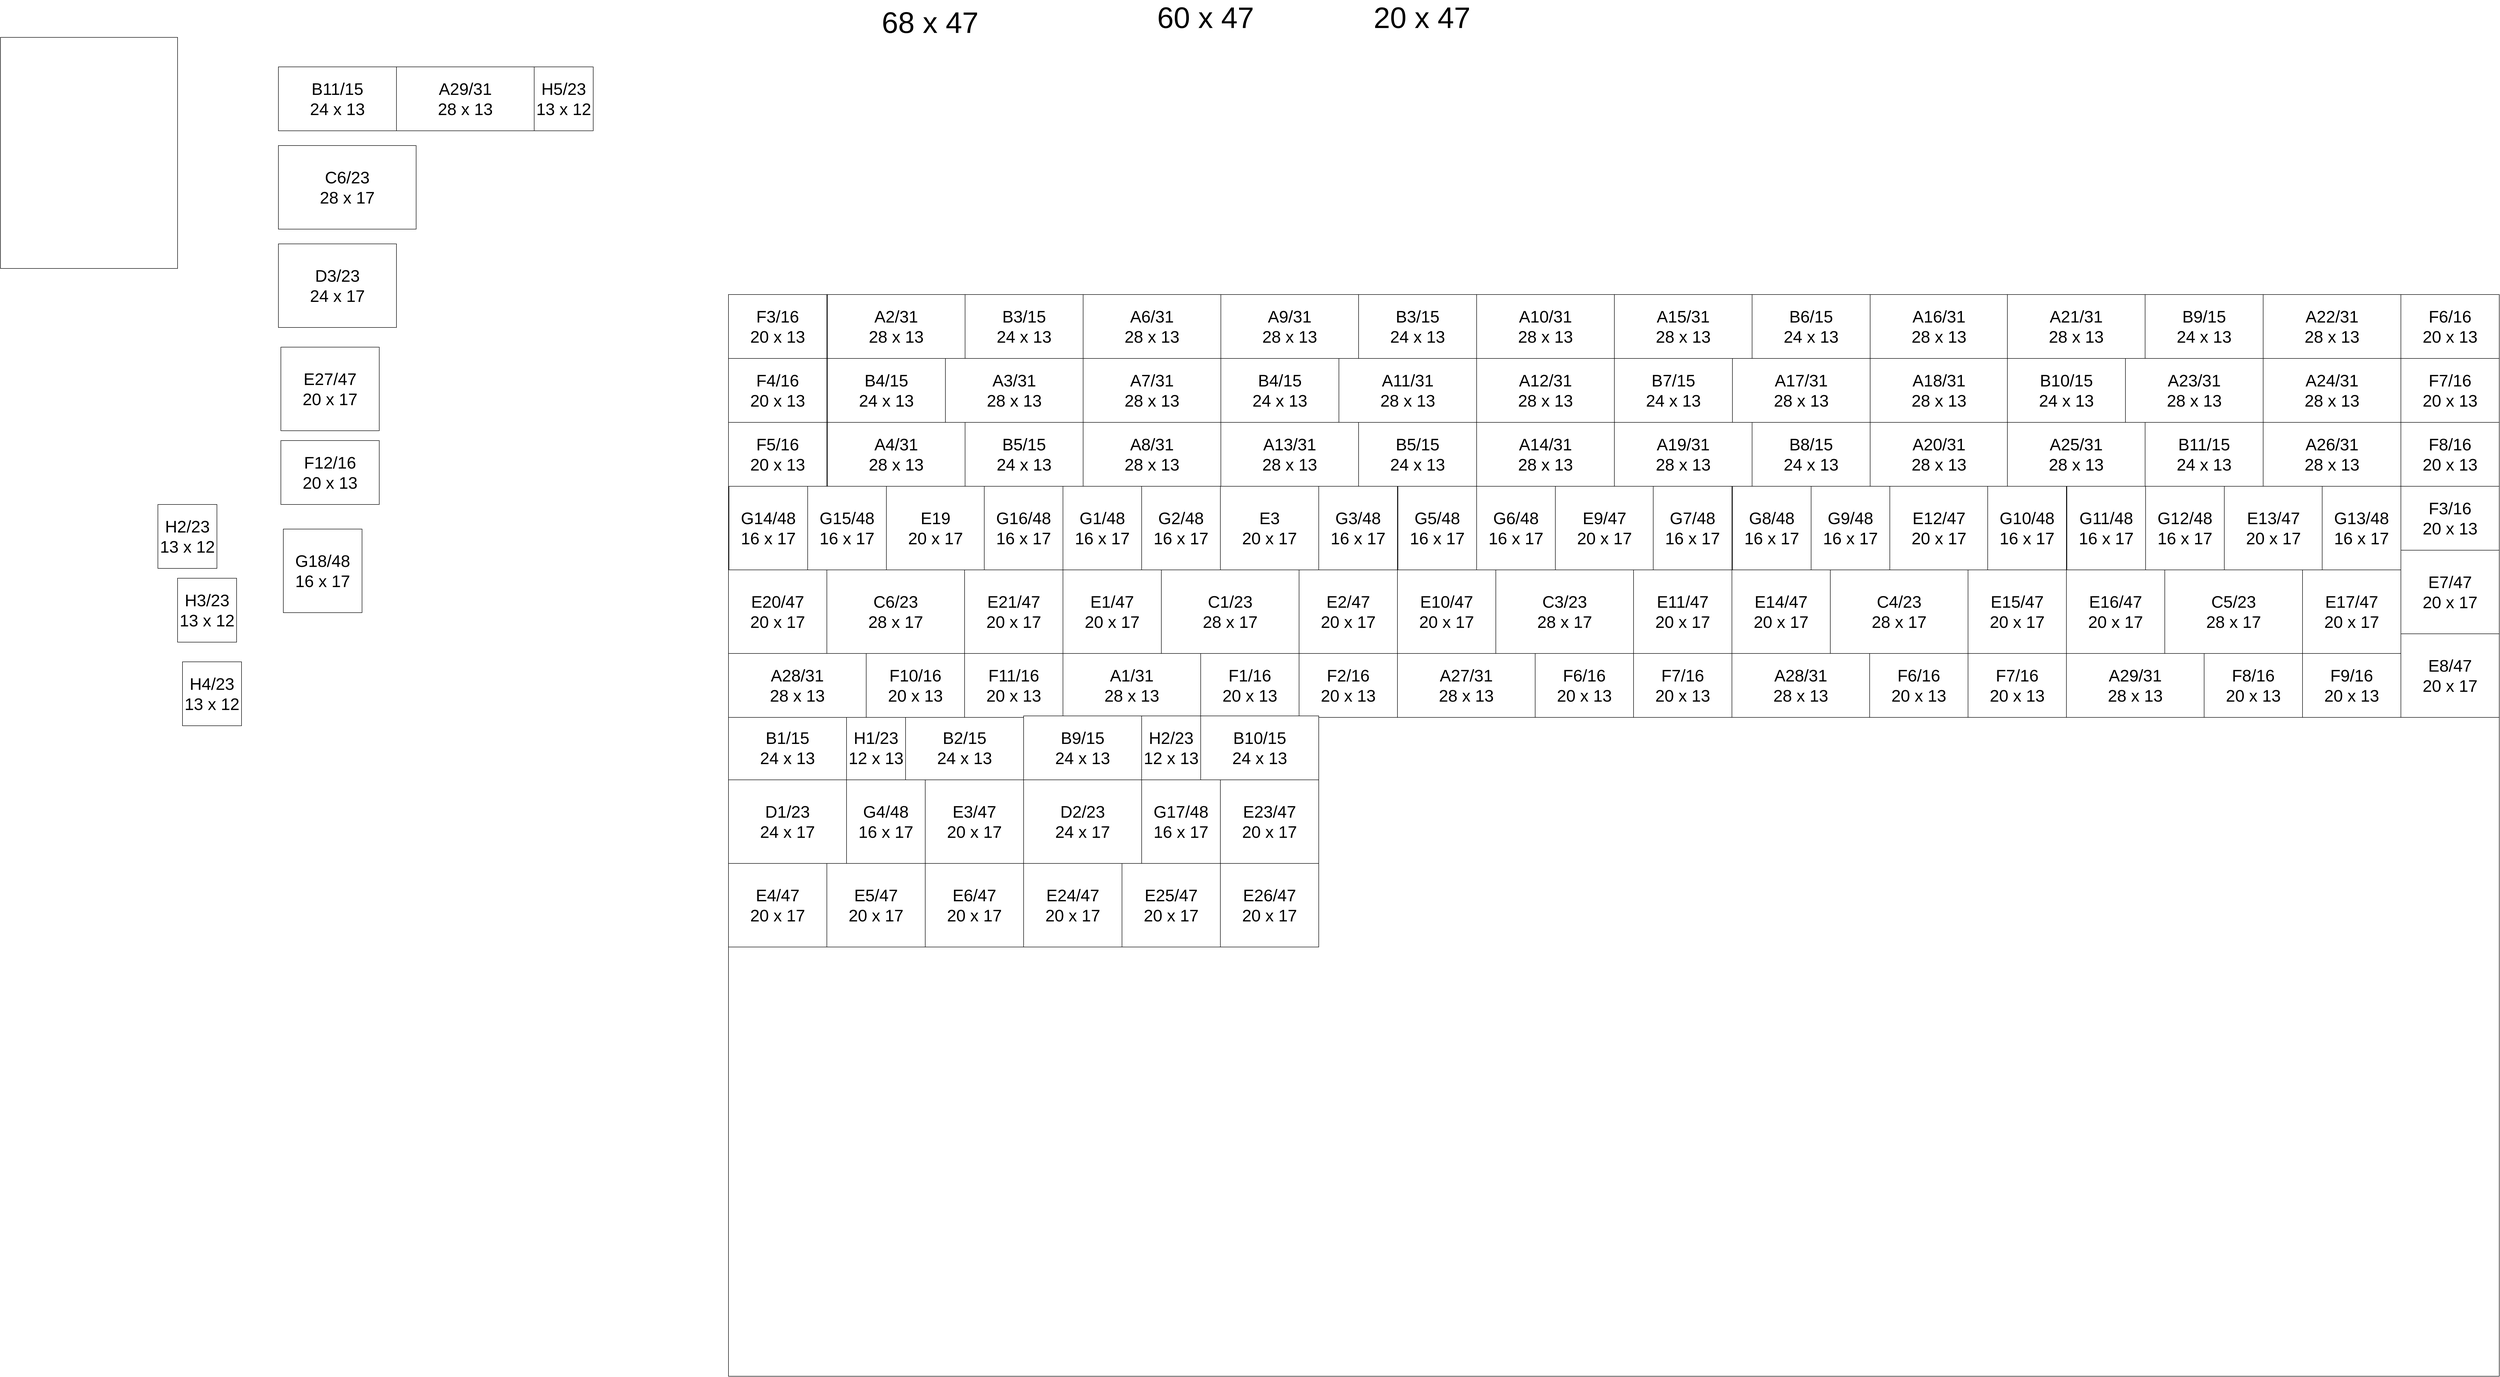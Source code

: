 <mxfile version="15.0.6" type="github">
  <diagram id="gl40HQNzWeFA6zc8xSAD" name="Page-1">
    <mxGraphModel dx="2404" dy="1077" grid="1" gridSize="10" guides="1" tooltips="1" connect="1" arrows="1" fold="1" page="1" pageScale="1" pageWidth="827" pageHeight="1169" math="0" shadow="0">
      <root>
        <mxCell id="0" />
        <mxCell id="1" parent="0" />
        <mxCell id="89Pmgcc1S83VsgnzRbyy-3" value="B11/15&lt;br&gt;24 x 13" style="rounded=0;whiteSpace=wrap;html=1;direction=south;fontSize=34;" vertex="1" parent="1">
          <mxGeometry x="165" y="260" width="240" height="130" as="geometry" />
        </mxCell>
        <mxCell id="89Pmgcc1S83VsgnzRbyy-7" value="F12/16&lt;br&gt;20 x 13" style="rounded=0;whiteSpace=wrap;html=1;fontSize=34;" vertex="1" parent="1">
          <mxGeometry x="170" y="1020" width="200" height="130" as="geometry" />
        </mxCell>
        <mxCell id="89Pmgcc1S83VsgnzRbyy-9" value="H5/23&lt;br&gt;13 x 12" style="rounded=0;whiteSpace=wrap;html=1;fontSize=34;direction=north;" vertex="1" parent="1">
          <mxGeometry x="685" y="260" width="120" height="130" as="geometry" />
        </mxCell>
        <mxCell id="89Pmgcc1S83VsgnzRbyy-21" value="C6/23&lt;br&gt;28 x 17" style="rounded=0;whiteSpace=wrap;html=1;fontSize=34;" vertex="1" parent="1">
          <mxGeometry x="165" y="420" width="280" height="170" as="geometry" />
        </mxCell>
        <mxCell id="89Pmgcc1S83VsgnzRbyy-43" value="68 x 47" style="text;html=1;strokeColor=none;fillColor=none;align=center;verticalAlign=middle;whiteSpace=wrap;rounded=0;fontSize=60;" vertex="1" parent="1">
          <mxGeometry x="1360" y="160" width="260" height="20" as="geometry" />
        </mxCell>
        <mxCell id="89Pmgcc1S83VsgnzRbyy-46" value="G18/48&lt;br&gt;16 x 17" style="rounded=0;whiteSpace=wrap;html=1;fontSize=34;direction=south;" vertex="1" parent="1">
          <mxGeometry x="175" y="1200" width="160" height="170" as="geometry" />
        </mxCell>
        <mxCell id="89Pmgcc1S83VsgnzRbyy-47" value="A29/31&lt;br&gt;28 x 13" style="rounded=0;whiteSpace=wrap;html=1;direction=north;fontSize=34;" vertex="1" parent="1">
          <mxGeometry x="405" y="260" width="280" height="130" as="geometry" />
        </mxCell>
        <mxCell id="89Pmgcc1S83VsgnzRbyy-59" value="" style="rounded=0;whiteSpace=wrap;html=1;fontSize=34;" vertex="1" parent="1">
          <mxGeometry x="1080" y="723" width="3600" height="2200" as="geometry" />
        </mxCell>
        <mxCell id="89Pmgcc1S83VsgnzRbyy-554" value="D3/23&lt;br&gt;24 x 17" style="rounded=0;whiteSpace=wrap;html=1;direction=south;fontSize=34;" vertex="1" parent="1">
          <mxGeometry x="165" y="620" width="240" height="170" as="geometry" />
        </mxCell>
        <mxCell id="89Pmgcc1S83VsgnzRbyy-562" value="E27/47&lt;br&gt;20 x 17" style="rounded=0;whiteSpace=wrap;html=1;fontSize=34;" vertex="1" parent="1">
          <mxGeometry x="170" y="830" width="200" height="170" as="geometry" />
        </mxCell>
        <mxCell id="89Pmgcc1S83VsgnzRbyy-563" value="&lt;font style=&quot;font-size: 60px&quot;&gt;60 x 47&lt;/font&gt;" style="text;html=1;strokeColor=none;fillColor=none;align=center;verticalAlign=middle;whiteSpace=wrap;rounded=0;fontSize=34;" vertex="1" parent="1">
          <mxGeometry x="1910" y="135" width="280" height="50" as="geometry" />
        </mxCell>
        <mxCell id="89Pmgcc1S83VsgnzRbyy-564" value="" style="group" vertex="1" connectable="0" parent="1">
          <mxGeometry x="1080" y="1580" width="600" height="470" as="geometry" />
        </mxCell>
        <mxCell id="89Pmgcc1S83VsgnzRbyy-58" value="E4/47&lt;br&gt;20 x 17" style="rounded=0;whiteSpace=wrap;html=1;fontSize=34;" vertex="1" parent="89Pmgcc1S83VsgnzRbyy-564">
          <mxGeometry y="300" width="200" height="170" as="geometry" />
        </mxCell>
        <mxCell id="89Pmgcc1S83VsgnzRbyy-549" value="D1/23&lt;br&gt;24 x 17" style="rounded=0;whiteSpace=wrap;html=1;direction=south;fontSize=34;" vertex="1" parent="89Pmgcc1S83VsgnzRbyy-564">
          <mxGeometry y="130" width="240" height="170" as="geometry" />
        </mxCell>
        <mxCell id="89Pmgcc1S83VsgnzRbyy-550" value="B1/15&lt;br&gt;24 x 13" style="rounded=0;whiteSpace=wrap;html=1;direction=south;fontSize=34;" vertex="1" parent="89Pmgcc1S83VsgnzRbyy-564">
          <mxGeometry width="240" height="130" as="geometry" />
        </mxCell>
        <mxCell id="89Pmgcc1S83VsgnzRbyy-551" value="H1/23&lt;br&gt;12 x 13" style="rounded=0;whiteSpace=wrap;html=1;fontSize=34;direction=south;" vertex="1" parent="89Pmgcc1S83VsgnzRbyy-564">
          <mxGeometry x="240" width="120" height="130" as="geometry" />
        </mxCell>
        <mxCell id="89Pmgcc1S83VsgnzRbyy-553" value="B2/15&lt;br&gt;24 x 13" style="rounded=0;whiteSpace=wrap;html=1;direction=south;fontSize=34;" vertex="1" parent="89Pmgcc1S83VsgnzRbyy-564">
          <mxGeometry x="360" width="240" height="130" as="geometry" />
        </mxCell>
        <mxCell id="89Pmgcc1S83VsgnzRbyy-555" value="G4/48&lt;br&gt;16 x 17" style="rounded=0;whiteSpace=wrap;html=1;fontSize=34;direction=south;" vertex="1" parent="89Pmgcc1S83VsgnzRbyy-564">
          <mxGeometry x="240" y="130" width="160" height="170" as="geometry" />
        </mxCell>
        <mxCell id="89Pmgcc1S83VsgnzRbyy-556" value="E3/47&lt;br&gt;20 x 17" style="rounded=0;whiteSpace=wrap;html=1;fontSize=34;" vertex="1" parent="89Pmgcc1S83VsgnzRbyy-564">
          <mxGeometry x="400" y="130" width="200" height="170" as="geometry" />
        </mxCell>
        <mxCell id="89Pmgcc1S83VsgnzRbyy-558" value="E5/47&lt;br&gt;20 x 17" style="rounded=0;whiteSpace=wrap;html=1;fontSize=34;" vertex="1" parent="89Pmgcc1S83VsgnzRbyy-564">
          <mxGeometry x="200" y="300" width="200" height="170" as="geometry" />
        </mxCell>
        <mxCell id="89Pmgcc1S83VsgnzRbyy-559" value="E6/47&lt;br&gt;20 x 17" style="rounded=0;whiteSpace=wrap;html=1;fontSize=34;" vertex="1" parent="89Pmgcc1S83VsgnzRbyy-564">
          <mxGeometry x="400" y="300" width="200" height="170" as="geometry" />
        </mxCell>
        <mxCell id="89Pmgcc1S83VsgnzRbyy-608" value="" style="rounded=0;whiteSpace=wrap;html=1;fontSize=60;" vertex="1" parent="1">
          <mxGeometry x="-400" y="200" width="360" height="470" as="geometry" />
        </mxCell>
        <mxCell id="89Pmgcc1S83VsgnzRbyy-621" value="20 x 47" style="text;html=1;strokeColor=none;fillColor=none;align=center;verticalAlign=middle;whiteSpace=wrap;rounded=0;fontSize=60;" vertex="1" parent="1">
          <mxGeometry x="2360" y="150" width="260" height="20" as="geometry" />
        </mxCell>
        <mxCell id="89Pmgcc1S83VsgnzRbyy-636" value="H2/23&lt;br&gt;13 x 12" style="rounded=0;whiteSpace=wrap;html=1;fontSize=34;direction=north;" vertex="1" parent="1">
          <mxGeometry x="-80" y="1150" width="120" height="130" as="geometry" />
        </mxCell>
        <mxCell id="89Pmgcc1S83VsgnzRbyy-639" value="H3/23&lt;br&gt;13 x 12" style="rounded=0;whiteSpace=wrap;html=1;fontSize=34;direction=north;" vertex="1" parent="1">
          <mxGeometry x="-40" y="1300" width="120" height="130" as="geometry" />
        </mxCell>
        <mxCell id="89Pmgcc1S83VsgnzRbyy-642" value="H4/23&lt;br&gt;13 x 12" style="rounded=0;whiteSpace=wrap;html=1;fontSize=34;direction=north;" vertex="1" parent="1">
          <mxGeometry x="-30" y="1470" width="120" height="130" as="geometry" />
        </mxCell>
        <mxCell id="89Pmgcc1S83VsgnzRbyy-696" value="" style="group" vertex="1" connectable="0" parent="1">
          <mxGeometry x="4480" y="723" width="200" height="390" as="geometry" />
        </mxCell>
        <mxCell id="89Pmgcc1S83VsgnzRbyy-648" value="F8/16&lt;br&gt;20 x 13" style="rounded=0;whiteSpace=wrap;html=1;fontSize=34;" vertex="1" parent="89Pmgcc1S83VsgnzRbyy-696">
          <mxGeometry y="260" width="200" height="130" as="geometry" />
        </mxCell>
        <mxCell id="89Pmgcc1S83VsgnzRbyy-649" value="F7/16&lt;br&gt;20 x 13" style="rounded=0;whiteSpace=wrap;html=1;fontSize=34;" vertex="1" parent="89Pmgcc1S83VsgnzRbyy-696">
          <mxGeometry y="130" width="200" height="130" as="geometry" />
        </mxCell>
        <mxCell id="89Pmgcc1S83VsgnzRbyy-650" value="F6/16&lt;br&gt;20 x 13" style="rounded=0;whiteSpace=wrap;html=1;fontSize=34;" vertex="1" parent="89Pmgcc1S83VsgnzRbyy-696">
          <mxGeometry width="200" height="130" as="geometry" />
        </mxCell>
        <mxCell id="89Pmgcc1S83VsgnzRbyy-702" value="" style="group" vertex="1" connectable="0" parent="1">
          <mxGeometry x="1080" y="723" width="200" height="390" as="geometry" />
        </mxCell>
        <mxCell id="89Pmgcc1S83VsgnzRbyy-703" value="F5/16&lt;br&gt;20 x 13" style="rounded=0;whiteSpace=wrap;html=1;fontSize=34;" vertex="1" parent="89Pmgcc1S83VsgnzRbyy-702">
          <mxGeometry y="260" width="200" height="130" as="geometry" />
        </mxCell>
        <mxCell id="89Pmgcc1S83VsgnzRbyy-704" value="F4/16&lt;br&gt;20 x 13" style="rounded=0;whiteSpace=wrap;html=1;fontSize=34;" vertex="1" parent="89Pmgcc1S83VsgnzRbyy-702">
          <mxGeometry y="130" width="200" height="130" as="geometry" />
        </mxCell>
        <mxCell id="89Pmgcc1S83VsgnzRbyy-705" value="F3/16&lt;br&gt;20 x 13" style="rounded=0;whiteSpace=wrap;html=1;fontSize=34;" vertex="1" parent="89Pmgcc1S83VsgnzRbyy-702">
          <mxGeometry width="200" height="130" as="geometry" />
        </mxCell>
        <mxCell id="89Pmgcc1S83VsgnzRbyy-635" value="B3/15&lt;br&gt;24 x 13" style="rounded=0;whiteSpace=wrap;html=1;direction=south;fontSize=34;" vertex="1" parent="1">
          <mxGeometry x="1561" y="723" width="240" height="130" as="geometry" />
        </mxCell>
        <mxCell id="89Pmgcc1S83VsgnzRbyy-637" value="A2/31&lt;br&gt;28 x 13" style="rounded=0;whiteSpace=wrap;html=1;direction=north;fontSize=34;" vertex="1" parent="1">
          <mxGeometry x="1281" y="723" width="280" height="130" as="geometry" />
        </mxCell>
        <mxCell id="89Pmgcc1S83VsgnzRbyy-638" value="B4/15&lt;br&gt;24 x 13" style="rounded=0;whiteSpace=wrap;html=1;direction=south;fontSize=34;" vertex="1" parent="1">
          <mxGeometry x="1281" y="853" width="240" height="130" as="geometry" />
        </mxCell>
        <mxCell id="89Pmgcc1S83VsgnzRbyy-640" value="A3/31&lt;br&gt;28 x 13" style="rounded=0;whiteSpace=wrap;html=1;direction=north;fontSize=34;" vertex="1" parent="1">
          <mxGeometry x="1521" y="853" width="280" height="130" as="geometry" />
        </mxCell>
        <mxCell id="89Pmgcc1S83VsgnzRbyy-641" value="B5/15&lt;br&gt;24 x 13" style="rounded=0;whiteSpace=wrap;html=1;direction=south;fontSize=34;" vertex="1" parent="1">
          <mxGeometry x="1561" y="983" width="240" height="130" as="geometry" />
        </mxCell>
        <mxCell id="89Pmgcc1S83VsgnzRbyy-643" value="A4/31&lt;br&gt;28 x 13" style="rounded=0;whiteSpace=wrap;html=1;direction=north;fontSize=34;" vertex="1" parent="1">
          <mxGeometry x="1281" y="983" width="280" height="130" as="geometry" />
        </mxCell>
        <mxCell id="89Pmgcc1S83VsgnzRbyy-644" value="A6/31&lt;br&gt;28 x 13" style="rounded=0;whiteSpace=wrap;html=1;direction=north;fontSize=34;" vertex="1" parent="1">
          <mxGeometry x="1801" y="723" width="280" height="130" as="geometry" />
        </mxCell>
        <mxCell id="89Pmgcc1S83VsgnzRbyy-645" value="A7/31&lt;br&gt;28 x 13" style="rounded=0;whiteSpace=wrap;html=1;direction=north;fontSize=34;" vertex="1" parent="1">
          <mxGeometry x="1801" y="853" width="280" height="130" as="geometry" />
        </mxCell>
        <mxCell id="89Pmgcc1S83VsgnzRbyy-646" value="A8/31&lt;br&gt;28 x 13" style="rounded=0;whiteSpace=wrap;html=1;direction=north;fontSize=34;" vertex="1" parent="1">
          <mxGeometry x="1801" y="983" width="280" height="130" as="geometry" />
        </mxCell>
        <mxCell id="89Pmgcc1S83VsgnzRbyy-706" value="B3/15&lt;br&gt;24 x 13" style="rounded=0;whiteSpace=wrap;html=1;direction=south;fontSize=34;" vertex="1" parent="1">
          <mxGeometry x="2361" y="723" width="240" height="130" as="geometry" />
        </mxCell>
        <mxCell id="89Pmgcc1S83VsgnzRbyy-707" value="A9/31&lt;br&gt;28 x 13" style="rounded=0;whiteSpace=wrap;html=1;direction=north;fontSize=34;" vertex="1" parent="1">
          <mxGeometry x="2081" y="723" width="280" height="130" as="geometry" />
        </mxCell>
        <mxCell id="89Pmgcc1S83VsgnzRbyy-708" value="B4/15&lt;br&gt;24 x 13" style="rounded=0;whiteSpace=wrap;html=1;direction=south;fontSize=34;" vertex="1" parent="1">
          <mxGeometry x="2081" y="853" width="240" height="130" as="geometry" />
        </mxCell>
        <mxCell id="89Pmgcc1S83VsgnzRbyy-709" value="A11/31&lt;br&gt;28 x 13" style="rounded=0;whiteSpace=wrap;html=1;direction=north;fontSize=34;" vertex="1" parent="1">
          <mxGeometry x="2321" y="853" width="280" height="130" as="geometry" />
        </mxCell>
        <mxCell id="89Pmgcc1S83VsgnzRbyy-710" value="B5/15&lt;br&gt;24 x 13" style="rounded=0;whiteSpace=wrap;html=1;direction=south;fontSize=34;" vertex="1" parent="1">
          <mxGeometry x="2361" y="983" width="240" height="130" as="geometry" />
        </mxCell>
        <mxCell id="89Pmgcc1S83VsgnzRbyy-711" value="A13/31&lt;br&gt;28 x 13" style="rounded=0;whiteSpace=wrap;html=1;direction=north;fontSize=34;" vertex="1" parent="1">
          <mxGeometry x="2081" y="983" width="280" height="130" as="geometry" />
        </mxCell>
        <mxCell id="89Pmgcc1S83VsgnzRbyy-712" value="A10/31&lt;br&gt;28 x 13" style="rounded=0;whiteSpace=wrap;html=1;direction=north;fontSize=34;" vertex="1" parent="1">
          <mxGeometry x="2601" y="723" width="280" height="130" as="geometry" />
        </mxCell>
        <mxCell id="89Pmgcc1S83VsgnzRbyy-713" value="A12/31&lt;br&gt;28 x 13" style="rounded=0;whiteSpace=wrap;html=1;direction=north;fontSize=34;" vertex="1" parent="1">
          <mxGeometry x="2601" y="853" width="280" height="130" as="geometry" />
        </mxCell>
        <mxCell id="89Pmgcc1S83VsgnzRbyy-714" value="A14/31&lt;br&gt;28 x 13" style="rounded=0;whiteSpace=wrap;html=1;direction=north;fontSize=34;" vertex="1" parent="1">
          <mxGeometry x="2601" y="983" width="280" height="130" as="geometry" />
        </mxCell>
        <mxCell id="89Pmgcc1S83VsgnzRbyy-715" value="B6/15&lt;br&gt;24 x 13" style="rounded=0;whiteSpace=wrap;html=1;direction=south;fontSize=34;" vertex="1" parent="1">
          <mxGeometry x="3161" y="723" width="240" height="130" as="geometry" />
        </mxCell>
        <mxCell id="89Pmgcc1S83VsgnzRbyy-716" value="A15/31&lt;br&gt;28 x 13" style="rounded=0;whiteSpace=wrap;html=1;direction=north;fontSize=34;" vertex="1" parent="1">
          <mxGeometry x="2881" y="723" width="280" height="130" as="geometry" />
        </mxCell>
        <mxCell id="89Pmgcc1S83VsgnzRbyy-717" value="B7/15&lt;br&gt;24 x 13" style="rounded=0;whiteSpace=wrap;html=1;direction=south;fontSize=34;" vertex="1" parent="1">
          <mxGeometry x="2881" y="853" width="240" height="130" as="geometry" />
        </mxCell>
        <mxCell id="89Pmgcc1S83VsgnzRbyy-718" value="A17/31&lt;br&gt;28 x 13" style="rounded=0;whiteSpace=wrap;html=1;direction=north;fontSize=34;" vertex="1" parent="1">
          <mxGeometry x="3121" y="853" width="280" height="130" as="geometry" />
        </mxCell>
        <mxCell id="89Pmgcc1S83VsgnzRbyy-719" value="B8/15&lt;br&gt;24 x 13" style="rounded=0;whiteSpace=wrap;html=1;direction=south;fontSize=34;" vertex="1" parent="1">
          <mxGeometry x="3161" y="983" width="240" height="130" as="geometry" />
        </mxCell>
        <mxCell id="89Pmgcc1S83VsgnzRbyy-720" value="A19/31&lt;br&gt;28 x 13" style="rounded=0;whiteSpace=wrap;html=1;direction=north;fontSize=34;" vertex="1" parent="1">
          <mxGeometry x="2881" y="983" width="280" height="130" as="geometry" />
        </mxCell>
        <mxCell id="89Pmgcc1S83VsgnzRbyy-721" value="A16/31&lt;br&gt;28 x 13" style="rounded=0;whiteSpace=wrap;html=1;direction=north;fontSize=34;" vertex="1" parent="1">
          <mxGeometry x="3401" y="723" width="280" height="130" as="geometry" />
        </mxCell>
        <mxCell id="89Pmgcc1S83VsgnzRbyy-722" value="A18/31&lt;br&gt;28 x 13" style="rounded=0;whiteSpace=wrap;html=1;direction=north;fontSize=34;" vertex="1" parent="1">
          <mxGeometry x="3401" y="853" width="280" height="130" as="geometry" />
        </mxCell>
        <mxCell id="89Pmgcc1S83VsgnzRbyy-723" value="A20/31&lt;br&gt;28 x 13" style="rounded=0;whiteSpace=wrap;html=1;direction=north;fontSize=34;" vertex="1" parent="1">
          <mxGeometry x="3401" y="983" width="280" height="130" as="geometry" />
        </mxCell>
        <mxCell id="89Pmgcc1S83VsgnzRbyy-724" value="B9/15&lt;br&gt;24 x 13" style="rounded=0;whiteSpace=wrap;html=1;direction=south;fontSize=34;" vertex="1" parent="1">
          <mxGeometry x="3960" y="723" width="240" height="130" as="geometry" />
        </mxCell>
        <mxCell id="89Pmgcc1S83VsgnzRbyy-725" value="A21/31&lt;br&gt;28 x 13" style="rounded=0;whiteSpace=wrap;html=1;direction=north;fontSize=34;" vertex="1" parent="1">
          <mxGeometry x="3680" y="723" width="280" height="130" as="geometry" />
        </mxCell>
        <mxCell id="89Pmgcc1S83VsgnzRbyy-726" value="B10/15&lt;br&gt;24 x 13" style="rounded=0;whiteSpace=wrap;html=1;direction=south;fontSize=34;" vertex="1" parent="1">
          <mxGeometry x="3680" y="853" width="240" height="130" as="geometry" />
        </mxCell>
        <mxCell id="89Pmgcc1S83VsgnzRbyy-727" value="A23/31&lt;br&gt;28 x 13" style="rounded=0;whiteSpace=wrap;html=1;direction=north;fontSize=34;" vertex="1" parent="1">
          <mxGeometry x="3920" y="853" width="280" height="130" as="geometry" />
        </mxCell>
        <mxCell id="89Pmgcc1S83VsgnzRbyy-728" value="B11/15&lt;br&gt;24 x 13" style="rounded=0;whiteSpace=wrap;html=1;direction=south;fontSize=34;" vertex="1" parent="1">
          <mxGeometry x="3960" y="983" width="240" height="130" as="geometry" />
        </mxCell>
        <mxCell id="89Pmgcc1S83VsgnzRbyy-729" value="A25/31&lt;br&gt;28 x 13" style="rounded=0;whiteSpace=wrap;html=1;direction=north;fontSize=34;" vertex="1" parent="1">
          <mxGeometry x="3680" y="983" width="280" height="130" as="geometry" />
        </mxCell>
        <mxCell id="89Pmgcc1S83VsgnzRbyy-730" value="A22/31&lt;br&gt;28 x 13" style="rounded=0;whiteSpace=wrap;html=1;direction=north;fontSize=34;" vertex="1" parent="1">
          <mxGeometry x="4200" y="723" width="280" height="130" as="geometry" />
        </mxCell>
        <mxCell id="89Pmgcc1S83VsgnzRbyy-731" value="A24/31&lt;br&gt;28 x 13" style="rounded=0;whiteSpace=wrap;html=1;direction=north;fontSize=34;" vertex="1" parent="1">
          <mxGeometry x="4200" y="853" width="280" height="130" as="geometry" />
        </mxCell>
        <mxCell id="89Pmgcc1S83VsgnzRbyy-732" value="A26/31&lt;br&gt;28 x 13" style="rounded=0;whiteSpace=wrap;html=1;direction=north;fontSize=34;" vertex="1" parent="1">
          <mxGeometry x="4200" y="983" width="280" height="130" as="geometry" />
        </mxCell>
        <mxCell id="89Pmgcc1S83VsgnzRbyy-777" value="" style="group" vertex="1" connectable="0" parent="1">
          <mxGeometry x="1080" y="1113" width="3400" height="617" as="geometry" />
        </mxCell>
        <mxCell id="89Pmgcc1S83VsgnzRbyy-565" value="" style="group" vertex="1" connectable="0" parent="89Pmgcc1S83VsgnzRbyy-777">
          <mxGeometry x="680" width="680" height="470" as="geometry" />
        </mxCell>
        <mxCell id="89Pmgcc1S83VsgnzRbyy-2" value="A1/31&lt;br&gt;28 x 13" style="rounded=0;whiteSpace=wrap;html=1;direction=south;fontSize=34;" vertex="1" parent="89Pmgcc1S83VsgnzRbyy-565">
          <mxGeometry y="340" width="280" height="130" as="geometry" />
        </mxCell>
        <mxCell id="89Pmgcc1S83VsgnzRbyy-5" value="C1/23&lt;br&gt;28 x 17" style="rounded=0;whiteSpace=wrap;html=1;fontSize=34;" vertex="1" parent="89Pmgcc1S83VsgnzRbyy-565">
          <mxGeometry x="200" y="170" width="280" height="170" as="geometry" />
        </mxCell>
        <mxCell id="89Pmgcc1S83VsgnzRbyy-6" value="E1/47&lt;br&gt;20 x 17" style="rounded=0;whiteSpace=wrap;html=1;fontSize=34;" vertex="1" parent="89Pmgcc1S83VsgnzRbyy-565">
          <mxGeometry y="170" width="200" height="170" as="geometry" />
        </mxCell>
        <mxCell id="89Pmgcc1S83VsgnzRbyy-8" value="G1/48&lt;br&gt;16 x 17" style="rounded=0;whiteSpace=wrap;html=1;fontSize=34;direction=south;" vertex="1" parent="89Pmgcc1S83VsgnzRbyy-565">
          <mxGeometry width="160" height="170" as="geometry" />
        </mxCell>
        <mxCell id="89Pmgcc1S83VsgnzRbyy-24" value="E3&lt;br&gt;20 x 17" style="rounded=0;whiteSpace=wrap;html=1;fontSize=34;" vertex="1" parent="89Pmgcc1S83VsgnzRbyy-565">
          <mxGeometry x="320" width="200" height="170" as="geometry" />
        </mxCell>
        <mxCell id="89Pmgcc1S83VsgnzRbyy-25" value="E2/47&lt;br&gt;20 x 17" style="rounded=0;whiteSpace=wrap;html=1;fontSize=34;" vertex="1" parent="89Pmgcc1S83VsgnzRbyy-565">
          <mxGeometry x="480" y="170" width="200" height="170" as="geometry" />
        </mxCell>
        <mxCell id="89Pmgcc1S83VsgnzRbyy-28" value="F1/16&lt;br&gt;20 x 13" style="rounded=0;whiteSpace=wrap;html=1;fontSize=34;" vertex="1" parent="89Pmgcc1S83VsgnzRbyy-565">
          <mxGeometry x="280" y="340" width="200" height="130" as="geometry" />
        </mxCell>
        <mxCell id="89Pmgcc1S83VsgnzRbyy-29" value="F2/16&lt;br&gt;20 x 13" style="rounded=0;whiteSpace=wrap;html=1;fontSize=34;" vertex="1" parent="89Pmgcc1S83VsgnzRbyy-565">
          <mxGeometry x="480" y="340" width="200" height="130" as="geometry" />
        </mxCell>
        <mxCell id="89Pmgcc1S83VsgnzRbyy-32" value="G3/48&lt;br&gt;16 x 17" style="rounded=0;whiteSpace=wrap;html=1;fontSize=34;direction=south;" vertex="1" parent="89Pmgcc1S83VsgnzRbyy-565">
          <mxGeometry x="520" width="160" height="170" as="geometry" />
        </mxCell>
        <mxCell id="89Pmgcc1S83VsgnzRbyy-52" value="G2/48&lt;br&gt;16 x 17" style="rounded=0;whiteSpace=wrap;html=1;fontSize=34;direction=south;" vertex="1" parent="89Pmgcc1S83VsgnzRbyy-565">
          <mxGeometry x="160" width="160" height="170" as="geometry" />
        </mxCell>
        <mxCell id="89Pmgcc1S83VsgnzRbyy-733" value="" style="group" vertex="1" connectable="0" parent="89Pmgcc1S83VsgnzRbyy-777">
          <mxGeometry x="1360" width="680" height="470" as="geometry" />
        </mxCell>
        <mxCell id="89Pmgcc1S83VsgnzRbyy-734" value="A27/31&lt;br&gt;28 x 13" style="rounded=0;whiteSpace=wrap;html=1;direction=south;fontSize=34;" vertex="1" parent="89Pmgcc1S83VsgnzRbyy-733">
          <mxGeometry y="340" width="280" height="130" as="geometry" />
        </mxCell>
        <mxCell id="89Pmgcc1S83VsgnzRbyy-735" value="C3/23&lt;br&gt;28 x 17" style="rounded=0;whiteSpace=wrap;html=1;fontSize=34;" vertex="1" parent="89Pmgcc1S83VsgnzRbyy-733">
          <mxGeometry x="200" y="170" width="280" height="170" as="geometry" />
        </mxCell>
        <mxCell id="89Pmgcc1S83VsgnzRbyy-736" value="E10/47&lt;br&gt;20 x 17" style="rounded=0;whiteSpace=wrap;html=1;fontSize=34;" vertex="1" parent="89Pmgcc1S83VsgnzRbyy-733">
          <mxGeometry y="170" width="200" height="170" as="geometry" />
        </mxCell>
        <mxCell id="89Pmgcc1S83VsgnzRbyy-737" value="G5/48&lt;br&gt;16 x 17" style="rounded=0;whiteSpace=wrap;html=1;fontSize=34;direction=south;" vertex="1" parent="89Pmgcc1S83VsgnzRbyy-733">
          <mxGeometry x="1" width="160" height="170" as="geometry" />
        </mxCell>
        <mxCell id="89Pmgcc1S83VsgnzRbyy-738" value="E9/47&lt;br&gt;20 x 17" style="rounded=0;whiteSpace=wrap;html=1;fontSize=34;" vertex="1" parent="89Pmgcc1S83VsgnzRbyy-733">
          <mxGeometry x="321" width="200" height="170" as="geometry" />
        </mxCell>
        <mxCell id="89Pmgcc1S83VsgnzRbyy-739" value="E11/47&lt;br&gt;20 x 17" style="rounded=0;whiteSpace=wrap;html=1;fontSize=34;" vertex="1" parent="89Pmgcc1S83VsgnzRbyy-733">
          <mxGeometry x="480" y="170" width="200" height="170" as="geometry" />
        </mxCell>
        <mxCell id="89Pmgcc1S83VsgnzRbyy-740" value="F6/16&lt;br&gt;20 x 13" style="rounded=0;whiteSpace=wrap;html=1;fontSize=34;" vertex="1" parent="89Pmgcc1S83VsgnzRbyy-733">
          <mxGeometry x="280" y="340" width="200" height="130" as="geometry" />
        </mxCell>
        <mxCell id="89Pmgcc1S83VsgnzRbyy-741" value="F7/16&lt;br&gt;20 x 13" style="rounded=0;whiteSpace=wrap;html=1;fontSize=34;" vertex="1" parent="89Pmgcc1S83VsgnzRbyy-733">
          <mxGeometry x="480" y="340" width="200" height="130" as="geometry" />
        </mxCell>
        <mxCell id="89Pmgcc1S83VsgnzRbyy-742" value="G7/48&lt;br&gt;16 x 17" style="rounded=0;whiteSpace=wrap;html=1;fontSize=34;direction=south;" vertex="1" parent="89Pmgcc1S83VsgnzRbyy-733">
          <mxGeometry x="520" width="160" height="170" as="geometry" />
        </mxCell>
        <mxCell id="89Pmgcc1S83VsgnzRbyy-743" value="G6/48&lt;br&gt;16 x 17" style="rounded=0;whiteSpace=wrap;html=1;fontSize=34;direction=south;" vertex="1" parent="89Pmgcc1S83VsgnzRbyy-733">
          <mxGeometry x="161" width="160" height="170" as="geometry" />
        </mxCell>
        <mxCell id="89Pmgcc1S83VsgnzRbyy-744" value="" style="group" vertex="1" connectable="0" parent="89Pmgcc1S83VsgnzRbyy-777">
          <mxGeometry x="2040" width="680" height="470" as="geometry" />
        </mxCell>
        <mxCell id="89Pmgcc1S83VsgnzRbyy-745" value="A28/31&lt;br&gt;28 x 13" style="rounded=0;whiteSpace=wrap;html=1;direction=south;fontSize=34;" vertex="1" parent="89Pmgcc1S83VsgnzRbyy-744">
          <mxGeometry y="340" width="280" height="130" as="geometry" />
        </mxCell>
        <mxCell id="89Pmgcc1S83VsgnzRbyy-746" value="C4/23&lt;br&gt;28 x 17" style="rounded=0;whiteSpace=wrap;html=1;fontSize=34;" vertex="1" parent="89Pmgcc1S83VsgnzRbyy-744">
          <mxGeometry x="200" y="170" width="280" height="170" as="geometry" />
        </mxCell>
        <mxCell id="89Pmgcc1S83VsgnzRbyy-747" value="E14/47&lt;br&gt;20 x 17" style="rounded=0;whiteSpace=wrap;html=1;fontSize=34;" vertex="1" parent="89Pmgcc1S83VsgnzRbyy-744">
          <mxGeometry y="170" width="200" height="170" as="geometry" />
        </mxCell>
        <mxCell id="89Pmgcc1S83VsgnzRbyy-748" value="G8/48&lt;br&gt;16 x 17" style="rounded=0;whiteSpace=wrap;html=1;fontSize=34;direction=south;" vertex="1" parent="89Pmgcc1S83VsgnzRbyy-744">
          <mxGeometry x="1" width="160" height="170" as="geometry" />
        </mxCell>
        <mxCell id="89Pmgcc1S83VsgnzRbyy-749" value="E12/47&lt;br&gt;20 x 17" style="rounded=0;whiteSpace=wrap;html=1;fontSize=34;" vertex="1" parent="89Pmgcc1S83VsgnzRbyy-744">
          <mxGeometry x="321" width="200" height="170" as="geometry" />
        </mxCell>
        <mxCell id="89Pmgcc1S83VsgnzRbyy-750" value="E15/47&lt;br&gt;20 x 17" style="rounded=0;whiteSpace=wrap;html=1;fontSize=34;" vertex="1" parent="89Pmgcc1S83VsgnzRbyy-744">
          <mxGeometry x="480" y="170" width="200" height="170" as="geometry" />
        </mxCell>
        <mxCell id="89Pmgcc1S83VsgnzRbyy-751" value="F6/16&lt;br&gt;20 x 13" style="rounded=0;whiteSpace=wrap;html=1;fontSize=34;" vertex="1" parent="89Pmgcc1S83VsgnzRbyy-744">
          <mxGeometry x="280" y="340" width="200" height="130" as="geometry" />
        </mxCell>
        <mxCell id="89Pmgcc1S83VsgnzRbyy-752" value="F7/16&lt;br&gt;20 x 13" style="rounded=0;whiteSpace=wrap;html=1;fontSize=34;" vertex="1" parent="89Pmgcc1S83VsgnzRbyy-744">
          <mxGeometry x="480" y="340" width="200" height="130" as="geometry" />
        </mxCell>
        <mxCell id="89Pmgcc1S83VsgnzRbyy-753" value="G10/48&lt;br&gt;16 x 17" style="rounded=0;whiteSpace=wrap;html=1;fontSize=34;direction=south;" vertex="1" parent="89Pmgcc1S83VsgnzRbyy-744">
          <mxGeometry x="520" width="160" height="170" as="geometry" />
        </mxCell>
        <mxCell id="89Pmgcc1S83VsgnzRbyy-754" value="G9/48&lt;br&gt;16 x 17" style="rounded=0;whiteSpace=wrap;html=1;fontSize=34;direction=south;" vertex="1" parent="89Pmgcc1S83VsgnzRbyy-744">
          <mxGeometry x="161" width="160" height="170" as="geometry" />
        </mxCell>
        <mxCell id="89Pmgcc1S83VsgnzRbyy-755" value="" style="group" vertex="1" connectable="0" parent="89Pmgcc1S83VsgnzRbyy-777">
          <mxGeometry x="2720" width="680" height="617" as="geometry" />
        </mxCell>
        <mxCell id="89Pmgcc1S83VsgnzRbyy-756" value="A29/31&lt;br&gt;28 x 13" style="rounded=0;whiteSpace=wrap;html=1;direction=south;fontSize=34;" vertex="1" parent="89Pmgcc1S83VsgnzRbyy-755">
          <mxGeometry y="340" width="280" height="130" as="geometry" />
        </mxCell>
        <mxCell id="89Pmgcc1S83VsgnzRbyy-757" value="C5/23&lt;br&gt;28 x 17" style="rounded=0;whiteSpace=wrap;html=1;fontSize=34;" vertex="1" parent="89Pmgcc1S83VsgnzRbyy-755">
          <mxGeometry x="200" y="170" width="280" height="170" as="geometry" />
        </mxCell>
        <mxCell id="89Pmgcc1S83VsgnzRbyy-758" value="E16/47&lt;br&gt;20 x 17" style="rounded=0;whiteSpace=wrap;html=1;fontSize=34;" vertex="1" parent="89Pmgcc1S83VsgnzRbyy-755">
          <mxGeometry y="170" width="200" height="170" as="geometry" />
        </mxCell>
        <mxCell id="89Pmgcc1S83VsgnzRbyy-759" value="G11/48&lt;br&gt;16 x 17" style="rounded=0;whiteSpace=wrap;html=1;fontSize=34;direction=south;" vertex="1" parent="89Pmgcc1S83VsgnzRbyy-755">
          <mxGeometry x="1" width="160" height="170" as="geometry" />
        </mxCell>
        <mxCell id="89Pmgcc1S83VsgnzRbyy-760" value="E13/47&lt;br&gt;20 x 17" style="rounded=0;whiteSpace=wrap;html=1;fontSize=34;" vertex="1" parent="89Pmgcc1S83VsgnzRbyy-755">
          <mxGeometry x="321" width="200" height="170" as="geometry" />
        </mxCell>
        <mxCell id="89Pmgcc1S83VsgnzRbyy-761" value="E17/47&lt;br&gt;20 x 17" style="rounded=0;whiteSpace=wrap;html=1;fontSize=34;" vertex="1" parent="89Pmgcc1S83VsgnzRbyy-755">
          <mxGeometry x="480" y="170" width="200" height="170" as="geometry" />
        </mxCell>
        <mxCell id="89Pmgcc1S83VsgnzRbyy-762" value="F8/16&lt;br&gt;20 x 13" style="rounded=0;whiteSpace=wrap;html=1;fontSize=34;" vertex="1" parent="89Pmgcc1S83VsgnzRbyy-755">
          <mxGeometry x="280" y="340" width="200" height="130" as="geometry" />
        </mxCell>
        <mxCell id="89Pmgcc1S83VsgnzRbyy-763" value="F9/16&lt;br&gt;20 x 13" style="rounded=0;whiteSpace=wrap;html=1;fontSize=34;" vertex="1" parent="89Pmgcc1S83VsgnzRbyy-755">
          <mxGeometry x="480" y="340" width="200" height="130" as="geometry" />
        </mxCell>
        <mxCell id="89Pmgcc1S83VsgnzRbyy-764" value="G13/48&lt;br&gt;16 x 17" style="rounded=0;whiteSpace=wrap;html=1;fontSize=34;direction=south;" vertex="1" parent="89Pmgcc1S83VsgnzRbyy-755">
          <mxGeometry x="520" width="160" height="170" as="geometry" />
        </mxCell>
        <mxCell id="89Pmgcc1S83VsgnzRbyy-765" value="G12/48&lt;br&gt;16 x 17" style="rounded=0;whiteSpace=wrap;html=1;fontSize=34;direction=south;" vertex="1" parent="89Pmgcc1S83VsgnzRbyy-755">
          <mxGeometry x="161" width="160" height="170" as="geometry" />
        </mxCell>
        <mxCell id="89Pmgcc1S83VsgnzRbyy-766" value="" style="group" vertex="1" connectable="0" parent="89Pmgcc1S83VsgnzRbyy-777">
          <mxGeometry width="680" height="470" as="geometry" />
        </mxCell>
        <mxCell id="89Pmgcc1S83VsgnzRbyy-767" value="A28/31&lt;br&gt;28 x 13" style="rounded=0;whiteSpace=wrap;html=1;direction=south;fontSize=34;" vertex="1" parent="89Pmgcc1S83VsgnzRbyy-766">
          <mxGeometry y="340" width="280" height="130" as="geometry" />
        </mxCell>
        <mxCell id="89Pmgcc1S83VsgnzRbyy-768" value="C6/23&lt;br&gt;28 x 17" style="rounded=0;whiteSpace=wrap;html=1;fontSize=34;" vertex="1" parent="89Pmgcc1S83VsgnzRbyy-766">
          <mxGeometry x="200" y="170" width="280" height="170" as="geometry" />
        </mxCell>
        <mxCell id="89Pmgcc1S83VsgnzRbyy-769" value="E20/47&lt;br&gt;20 x 17" style="rounded=0;whiteSpace=wrap;html=1;fontSize=34;" vertex="1" parent="89Pmgcc1S83VsgnzRbyy-766">
          <mxGeometry y="170" width="200" height="170" as="geometry" />
        </mxCell>
        <mxCell id="89Pmgcc1S83VsgnzRbyy-770" value="G14/48&lt;br&gt;16 x 17" style="rounded=0;whiteSpace=wrap;html=1;fontSize=34;direction=south;" vertex="1" parent="89Pmgcc1S83VsgnzRbyy-766">
          <mxGeometry x="1" width="160" height="170" as="geometry" />
        </mxCell>
        <mxCell id="89Pmgcc1S83VsgnzRbyy-771" value="E19&lt;br&gt;20 x 17" style="rounded=0;whiteSpace=wrap;html=1;fontSize=34;" vertex="1" parent="89Pmgcc1S83VsgnzRbyy-766">
          <mxGeometry x="321" width="200" height="170" as="geometry" />
        </mxCell>
        <mxCell id="89Pmgcc1S83VsgnzRbyy-772" value="E21/47&lt;br&gt;20 x 17" style="rounded=0;whiteSpace=wrap;html=1;fontSize=34;" vertex="1" parent="89Pmgcc1S83VsgnzRbyy-766">
          <mxGeometry x="480" y="170" width="200" height="170" as="geometry" />
        </mxCell>
        <mxCell id="89Pmgcc1S83VsgnzRbyy-773" value="F10/16&lt;br&gt;20 x 13" style="rounded=0;whiteSpace=wrap;html=1;fontSize=34;" vertex="1" parent="89Pmgcc1S83VsgnzRbyy-766">
          <mxGeometry x="280" y="340" width="200" height="130" as="geometry" />
        </mxCell>
        <mxCell id="89Pmgcc1S83VsgnzRbyy-774" value="F11/16&lt;br&gt;20 x 13" style="rounded=0;whiteSpace=wrap;html=1;fontSize=34;" vertex="1" parent="89Pmgcc1S83VsgnzRbyy-766">
          <mxGeometry x="480" y="340" width="200" height="130" as="geometry" />
        </mxCell>
        <mxCell id="89Pmgcc1S83VsgnzRbyy-775" value="G16/48&lt;br&gt;16 x 17" style="rounded=0;whiteSpace=wrap;html=1;fontSize=34;direction=south;" vertex="1" parent="89Pmgcc1S83VsgnzRbyy-766">
          <mxGeometry x="520" width="160" height="170" as="geometry" />
        </mxCell>
        <mxCell id="89Pmgcc1S83VsgnzRbyy-776" value="G15/48&lt;br&gt;16 x 17" style="rounded=0;whiteSpace=wrap;html=1;fontSize=34;direction=south;" vertex="1" parent="89Pmgcc1S83VsgnzRbyy-766">
          <mxGeometry x="161" width="160" height="170" as="geometry" />
        </mxCell>
        <mxCell id="89Pmgcc1S83VsgnzRbyy-616" value="E8/47&lt;br&gt;20 x 17" style="rounded=0;whiteSpace=wrap;html=1;fontSize=34;" vertex="1" parent="1">
          <mxGeometry x="4480" y="1413" width="200" height="170" as="geometry" />
        </mxCell>
        <mxCell id="89Pmgcc1S83VsgnzRbyy-617" value="E7/47&lt;br&gt;20 x 17" style="rounded=0;whiteSpace=wrap;html=1;fontSize=34;" vertex="1" parent="1">
          <mxGeometry x="4480" y="1243" width="200" height="170" as="geometry" />
        </mxCell>
        <mxCell id="89Pmgcc1S83VsgnzRbyy-618" value="F3/16&lt;br&gt;20 x 13" style="rounded=0;whiteSpace=wrap;html=1;fontSize=34;" vertex="1" parent="1">
          <mxGeometry x="4480" y="1113" width="200" height="130" as="geometry" />
        </mxCell>
        <mxCell id="89Pmgcc1S83VsgnzRbyy-788" value="" style="group" vertex="1" connectable="0" parent="1">
          <mxGeometry x="1680" y="1580" width="600" height="470" as="geometry" />
        </mxCell>
        <mxCell id="89Pmgcc1S83VsgnzRbyy-789" value="E24/47&lt;br&gt;20 x 17" style="rounded=0;whiteSpace=wrap;html=1;fontSize=34;" vertex="1" parent="89Pmgcc1S83VsgnzRbyy-788">
          <mxGeometry y="300" width="200" height="170" as="geometry" />
        </mxCell>
        <mxCell id="89Pmgcc1S83VsgnzRbyy-790" value="D2/23&lt;br&gt;24 x 17" style="rounded=0;whiteSpace=wrap;html=1;direction=south;fontSize=34;" vertex="1" parent="89Pmgcc1S83VsgnzRbyy-788">
          <mxGeometry y="130" width="240" height="170" as="geometry" />
        </mxCell>
        <mxCell id="89Pmgcc1S83VsgnzRbyy-791" value="B9/15&lt;br&gt;24 x 13" style="rounded=0;whiteSpace=wrap;html=1;direction=south;fontSize=34;" vertex="1" parent="89Pmgcc1S83VsgnzRbyy-788">
          <mxGeometry width="240" height="130" as="geometry" />
        </mxCell>
        <mxCell id="89Pmgcc1S83VsgnzRbyy-792" value="H2/23&lt;br&gt;12 x 13" style="rounded=0;whiteSpace=wrap;html=1;fontSize=34;direction=south;" vertex="1" parent="89Pmgcc1S83VsgnzRbyy-788">
          <mxGeometry x="240" width="120" height="130" as="geometry" />
        </mxCell>
        <mxCell id="89Pmgcc1S83VsgnzRbyy-793" value="B10/15&lt;br&gt;24 x 13" style="rounded=0;whiteSpace=wrap;html=1;direction=south;fontSize=34;" vertex="1" parent="89Pmgcc1S83VsgnzRbyy-788">
          <mxGeometry x="360" width="240" height="130" as="geometry" />
        </mxCell>
        <mxCell id="89Pmgcc1S83VsgnzRbyy-794" value="G17/48&lt;br&gt;16 x 17" style="rounded=0;whiteSpace=wrap;html=1;fontSize=34;direction=south;" vertex="1" parent="89Pmgcc1S83VsgnzRbyy-788">
          <mxGeometry x="240" y="130" width="160" height="170" as="geometry" />
        </mxCell>
        <mxCell id="89Pmgcc1S83VsgnzRbyy-795" value="E23/47&lt;br&gt;20 x 17" style="rounded=0;whiteSpace=wrap;html=1;fontSize=34;" vertex="1" parent="89Pmgcc1S83VsgnzRbyy-788">
          <mxGeometry x="400" y="130" width="200" height="170" as="geometry" />
        </mxCell>
        <mxCell id="89Pmgcc1S83VsgnzRbyy-796" value="E25/47&lt;br&gt;20 x 17" style="rounded=0;whiteSpace=wrap;html=1;fontSize=34;" vertex="1" parent="89Pmgcc1S83VsgnzRbyy-788">
          <mxGeometry x="200" y="300" width="200" height="170" as="geometry" />
        </mxCell>
        <mxCell id="89Pmgcc1S83VsgnzRbyy-797" value="E26/47&lt;br&gt;20 x 17" style="rounded=0;whiteSpace=wrap;html=1;fontSize=34;" vertex="1" parent="89Pmgcc1S83VsgnzRbyy-788">
          <mxGeometry x="400" y="300" width="200" height="170" as="geometry" />
        </mxCell>
      </root>
    </mxGraphModel>
  </diagram>
</mxfile>
